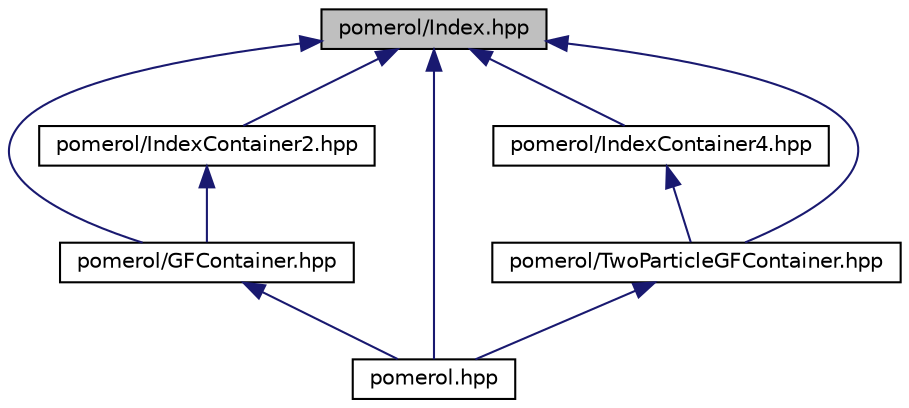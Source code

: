 digraph "pomerol/Index.hpp"
{
  edge [fontname="Helvetica",fontsize="10",labelfontname="Helvetica",labelfontsize="10"];
  node [fontname="Helvetica",fontsize="10",shape=record];
  Node15 [label="pomerol/Index.hpp",height=0.2,width=0.4,color="black", fillcolor="grey75", style="filled", fontcolor="black"];
  Node15 -> Node16 [dir="back",color="midnightblue",fontsize="10",style="solid",fontname="Helvetica"];
  Node16 [label="pomerol/GFContainer.hpp",height=0.2,width=0.4,color="black", fillcolor="white", style="filled",URL="$_g_f_container_8hpp.html",tooltip="Storage for multiple fermionic single-particle Matsubara Green&#39;s functions. "];
  Node16 -> Node17 [dir="back",color="midnightblue",fontsize="10",style="solid",fontname="Helvetica"];
  Node17 [label="pomerol.hpp",height=0.2,width=0.4,color="black", fillcolor="white", style="filled",URL="$pomerol_8hpp.html",tooltip="Main \"include-all\" header of the library. "];
  Node15 -> Node18 [dir="back",color="midnightblue",fontsize="10",style="solid",fontname="Helvetica"];
  Node18 [label="pomerol/IndexContainer2.hpp",height=0.2,width=0.4,color="black", fillcolor="white", style="filled",URL="$_index_container2_8hpp.html",tooltip="A CRTP base for container types whose elements are addressable by two single-particle indices..."];
  Node18 -> Node16 [dir="back",color="midnightblue",fontsize="10",style="solid",fontname="Helvetica"];
  Node15 -> Node19 [dir="back",color="midnightblue",fontsize="10",style="solid",fontname="Helvetica"];
  Node19 [label="pomerol/IndexContainer4.hpp",height=0.2,width=0.4,color="black", fillcolor="white", style="filled",URL="$_index_container4_8hpp.html",tooltip="A CRTP base for container types whose elements are addressable by four single-particle indices..."];
  Node19 -> Node20 [dir="back",color="midnightblue",fontsize="10",style="solid",fontname="Helvetica"];
  Node20 [label="pomerol/TwoParticleGFContainer.hpp",height=0.2,width=0.4,color="black", fillcolor="white", style="filled",URL="$_two_particle_g_f_container_8hpp.html",tooltip="Storage for multiple fermionic two-particle Matsubara Green&#39;s functions. "];
  Node20 -> Node17 [dir="back",color="midnightblue",fontsize="10",style="solid",fontname="Helvetica"];
  Node15 -> Node20 [dir="back",color="midnightblue",fontsize="10",style="solid",fontname="Helvetica"];
  Node15 -> Node17 [dir="back",color="midnightblue",fontsize="10",style="solid",fontname="Helvetica"];
}
